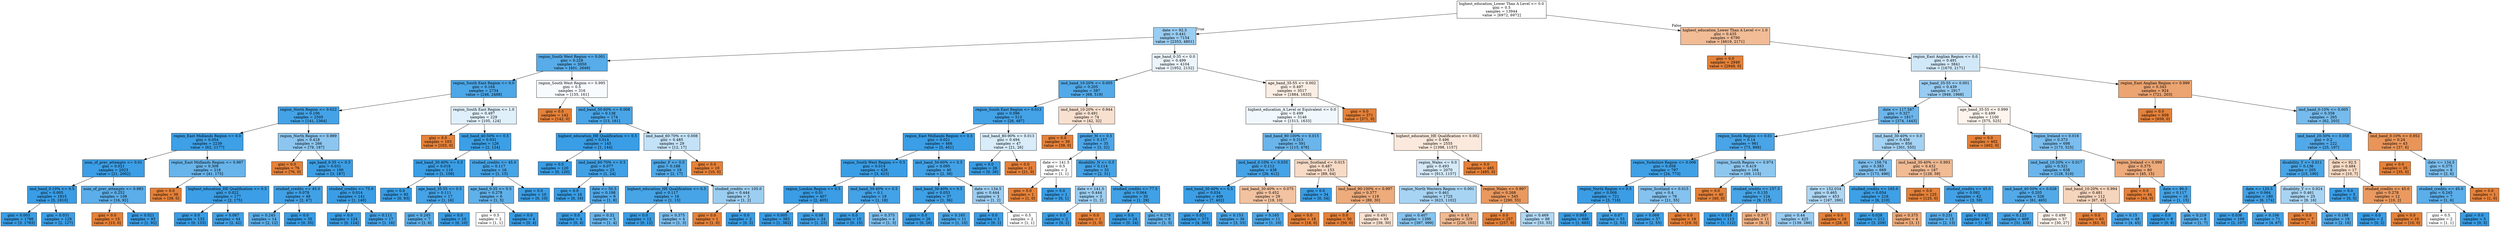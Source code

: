 digraph Tree {
node [shape=box, style="filled", color="black"] ;
0 [label="highest_education_Lower Than A Level <= 0.0\ngini = 0.5\nsamples = 13944\nvalue = [6972, 6972]", fillcolor="#e5813900"] ;
1 [label="date <= 92.5\ngini = 0.441\nsamples = 7154\nvalue = [2353, 4801]", fillcolor="#399de582"] ;
0 -> 1 [labeldistance=2.5, labelangle=45, headlabel="True"] ;
2 [label="region_South West Region <= 0.001\ngini = 0.228\nsamples = 3050\nvalue = [401, 2649]", fillcolor="#399de5d8"] ;
1 -> 2 ;
3 [label="region_South East Region <= 0.0\ngini = 0.164\nsamples = 2734\nvalue = [246, 2488]", fillcolor="#399de5e6"] ;
2 -> 3 ;
4 [label="region_North Region <= 0.022\ngini = 0.106\nsamples = 2505\nvalue = [141, 2364]", fillcolor="#399de5f0"] ;
3 -> 4 ;
5 [label="region_East Midlands Region <= 0.0\ngini = 0.054\nsamples = 2239\nvalue = [62, 2177]", fillcolor="#399de5f8"] ;
4 -> 5 ;
6 [label="num_of_prev_attempts <= 0.01\ngini = 0.021\nsamples = 2023\nvalue = [21, 2002]", fillcolor="#399de5fc"] ;
5 -> 6 ;
7 [label="imd_band_0-10% <= 0.5\ngini = 0.005\nsamples = 1915\nvalue = [5, 1910]", fillcolor="#399de5fe"] ;
6 -> 7 ;
8 [label="gini = 0.003\nsamples = 1786\nvalue = [3, 1783]", fillcolor="#399de5ff"] ;
7 -> 8 ;
9 [label="gini = 0.031\nsamples = 129\nvalue = [2, 127]", fillcolor="#399de5fb"] ;
7 -> 9 ;
10 [label="num_of_prev_attempts <= 0.983\ngini = 0.252\nsamples = 108\nvalue = [16, 92]", fillcolor="#399de5d3"] ;
6 -> 10 ;
11 [label="gini = 0.0\nsamples = 15\nvalue = [15, 0]", fillcolor="#e58139ff"] ;
10 -> 11 ;
12 [label="gini = 0.021\nsamples = 93\nvalue = [1, 92]", fillcolor="#399de5fc"] ;
10 -> 12 ;
13 [label="region_East Midlands Region <= 0.987\ngini = 0.308\nsamples = 216\nvalue = [41, 175]", fillcolor="#399de5c3"] ;
5 -> 13 ;
14 [label="gini = 0.0\nsamples = 39\nvalue = [39, 0]", fillcolor="#e58139ff"] ;
13 -> 14 ;
15 [label="highest_education_HE Qualification <= 0.5\ngini = 0.022\nsamples = 177\nvalue = [2, 175]", fillcolor="#399de5fc"] ;
13 -> 15 ;
16 [label="gini = 0.0\nsamples = 133\nvalue = [0, 133]", fillcolor="#399de5ff"] ;
15 -> 16 ;
17 [label="gini = 0.087\nsamples = 44\nvalue = [2, 42]", fillcolor="#399de5f3"] ;
15 -> 17 ;
18 [label="region_North Region <= 0.989\ngini = 0.418\nsamples = 266\nvalue = [79, 187]", fillcolor="#399de593"] ;
4 -> 18 ;
19 [label="gini = 0.0\nsamples = 76\nvalue = [76, 0]", fillcolor="#e58139ff"] ;
18 -> 19 ;
20 [label="age_band_0-35 <= 0.5\ngini = 0.031\nsamples = 190\nvalue = [3, 187]", fillcolor="#399de5fb"] ;
18 -> 20 ;
21 [label="studied_credits <= 45.0\ngini = 0.078\nsamples = 49\nvalue = [2, 47]", fillcolor="#399de5f4"] ;
20 -> 21 ;
22 [label="gini = 0.245\nsamples = 14\nvalue = [2, 12]", fillcolor="#399de5d4"] ;
21 -> 22 ;
23 [label="gini = 0.0\nsamples = 35\nvalue = [0, 35]", fillcolor="#399de5ff"] ;
21 -> 23 ;
24 [label="studied_credits <= 75.0\ngini = 0.014\nsamples = 141\nvalue = [1, 140]", fillcolor="#399de5fd"] ;
20 -> 24 ;
25 [label="gini = 0.0\nsamples = 124\nvalue = [0, 124]", fillcolor="#399de5ff"] ;
24 -> 25 ;
26 [label="gini = 0.111\nsamples = 17\nvalue = [1, 16]", fillcolor="#399de5ef"] ;
24 -> 26 ;
27 [label="region_South East Region <= 1.0\ngini = 0.497\nsamples = 229\nvalue = [105, 124]", fillcolor="#399de527"] ;
3 -> 27 ;
28 [label="gini = 0.0\nsamples = 103\nvalue = [103, 0]", fillcolor="#e58139ff"] ;
27 -> 28 ;
29 [label="imd_band_40-50% <= 0.5\ngini = 0.031\nsamples = 126\nvalue = [2, 124]", fillcolor="#399de5fb"] ;
27 -> 29 ;
30 [label="imd_band_30-40% <= 0.5\ngini = 0.018\nsamples = 110\nvalue = [1, 109]", fillcolor="#399de5fd"] ;
29 -> 30 ;
31 [label="gini = 0.0\nsamples = 93\nvalue = [0, 93]", fillcolor="#399de5ff"] ;
30 -> 31 ;
32 [label="age_band_35-55 <= 0.5\ngini = 0.111\nsamples = 17\nvalue = [1, 16]", fillcolor="#399de5ef"] ;
30 -> 32 ;
33 [label="gini = 0.245\nsamples = 7\nvalue = [1, 6]", fillcolor="#399de5d4"] ;
32 -> 33 ;
34 [label="gini = 0.0\nsamples = 10\nvalue = [0, 10]", fillcolor="#399de5ff"] ;
32 -> 34 ;
35 [label="studied_credits <= 45.0\ngini = 0.117\nsamples = 16\nvalue = [1, 15]", fillcolor="#399de5ee"] ;
29 -> 35 ;
36 [label="age_band_0-35 <= 0.5\ngini = 0.278\nsamples = 6\nvalue = [1, 5]", fillcolor="#399de5cc"] ;
35 -> 36 ;
37 [label="gini = 0.5\nsamples = 2\nvalue = [1, 1]", fillcolor="#e5813900"] ;
36 -> 37 ;
38 [label="gini = 0.0\nsamples = 4\nvalue = [0, 4]", fillcolor="#399de5ff"] ;
36 -> 38 ;
39 [label="gini = 0.0\nsamples = 10\nvalue = [0, 10]", fillcolor="#399de5ff"] ;
35 -> 39 ;
40 [label="region_South West Region <= 0.995\ngini = 0.5\nsamples = 316\nvalue = [155, 161]", fillcolor="#399de50a"] ;
2 -> 40 ;
41 [label="gini = 0.0\nsamples = 142\nvalue = [142, 0]", fillcolor="#e58139ff"] ;
40 -> 41 ;
42 [label="imd_band_50-60% <= 0.008\ngini = 0.138\nsamples = 174\nvalue = [13, 161]", fillcolor="#399de5ea"] ;
40 -> 42 ;
43 [label="highest_education_HE Qualification <= 0.5\ngini = 0.014\nsamples = 145\nvalue = [1, 144]", fillcolor="#399de5fd"] ;
42 -> 43 ;
44 [label="gini = 0.0\nsamples = 120\nvalue = [0, 120]", fillcolor="#399de5ff"] ;
43 -> 44 ;
45 [label="imd_band_60-70% <= 0.5\ngini = 0.077\nsamples = 25\nvalue = [1, 24]", fillcolor="#399de5f4"] ;
43 -> 45 ;
46 [label="gini = 0.0\nsamples = 16\nvalue = [0, 16]", fillcolor="#399de5ff"] ;
45 -> 46 ;
47 [label="date <= 50.5\ngini = 0.198\nsamples = 9\nvalue = [1, 8]", fillcolor="#399de5df"] ;
45 -> 47 ;
48 [label="gini = 0.0\nsamples = 4\nvalue = [0, 4]", fillcolor="#399de5ff"] ;
47 -> 48 ;
49 [label="gini = 0.32\nsamples = 5\nvalue = [1, 4]", fillcolor="#399de5bf"] ;
47 -> 49 ;
50 [label="imd_band_60-70% <= 0.008\ngini = 0.485\nsamples = 29\nvalue = [12, 17]", fillcolor="#399de54b"] ;
42 -> 50 ;
51 [label="gender_F <= 0.5\ngini = 0.188\nsamples = 19\nvalue = [2, 17]", fillcolor="#399de5e1"] ;
50 -> 51 ;
52 [label="highest_education_HE Qualification <= 0.5\ngini = 0.117\nsamples = 16\nvalue = [1, 15]", fillcolor="#399de5ee"] ;
51 -> 52 ;
53 [label="gini = 0.0\nsamples = 12\nvalue = [0, 12]", fillcolor="#399de5ff"] ;
52 -> 53 ;
54 [label="gini = 0.375\nsamples = 4\nvalue = [1, 3]", fillcolor="#399de5aa"] ;
52 -> 54 ;
55 [label="studied_credits <= 105.0\ngini = 0.444\nsamples = 3\nvalue = [1, 2]", fillcolor="#399de57f"] ;
51 -> 55 ;
56 [label="gini = 0.0\nsamples = 1\nvalue = [1, 0]", fillcolor="#e58139ff"] ;
55 -> 56 ;
57 [label="gini = 0.0\nsamples = 2\nvalue = [0, 2]", fillcolor="#399de5ff"] ;
55 -> 57 ;
58 [label="gini = 0.0\nsamples = 10\nvalue = [10, 0]", fillcolor="#e58139ff"] ;
50 -> 58 ;
59 [label="age_band_0-35 <= 0.0\ngini = 0.499\nsamples = 4104\nvalue = [1952, 2152]", fillcolor="#399de518"] ;
1 -> 59 ;
60 [label="imd_band_10-20% <= 0.005\ngini = 0.205\nsamples = 587\nvalue = [68, 519]", fillcolor="#399de5de"] ;
59 -> 60 ;
61 [label="region_South East Region <= 0.013\ngini = 0.096\nsamples = 513\nvalue = [26, 487]", fillcolor="#399de5f1"] ;
60 -> 61 ;
62 [label="region_East Midlands Region <= 0.5\ngini = 0.021\nsamples = 466\nvalue = [5, 461]", fillcolor="#399de5fc"] ;
61 -> 62 ;
63 [label="region_South West Region <= 0.5\ngini = 0.014\nsamples = 426\nvalue = [3, 423]", fillcolor="#399de5fd"] ;
62 -> 63 ;
64 [label="region_London Region <= 0.5\ngini = 0.01\nsamples = 407\nvalue = [2, 405]", fillcolor="#399de5fe"] ;
63 -> 64 ;
65 [label="gini = 0.005\nsamples = 383\nvalue = [1, 382]", fillcolor="#399de5fe"] ;
64 -> 65 ;
66 [label="gini = 0.08\nsamples = 24\nvalue = [1, 23]", fillcolor="#399de5f4"] ;
64 -> 66 ;
67 [label="imd_band_30-40% <= 0.5\ngini = 0.1\nsamples = 19\nvalue = [1, 18]", fillcolor="#399de5f1"] ;
63 -> 67 ;
68 [label="gini = 0.0\nsamples = 15\nvalue = [0, 15]", fillcolor="#399de5ff"] ;
67 -> 68 ;
69 [label="gini = 0.375\nsamples = 4\nvalue = [1, 3]", fillcolor="#399de5aa"] ;
67 -> 69 ;
70 [label="imd_band_50-60% <= 0.5\ngini = 0.095\nsamples = 40\nvalue = [2, 38]", fillcolor="#399de5f2"] ;
62 -> 70 ;
71 [label="imd_band_30-40% <= 0.5\ngini = 0.053\nsamples = 37\nvalue = [1, 36]", fillcolor="#399de5f8"] ;
70 -> 71 ;
72 [label="gini = 0.0\nsamples = 26\nvalue = [0, 26]", fillcolor="#399de5ff"] ;
71 -> 72 ;
73 [label="gini = 0.165\nsamples = 11\nvalue = [1, 10]", fillcolor="#399de5e6"] ;
71 -> 73 ;
74 [label="date <= 134.5\ngini = 0.444\nsamples = 3\nvalue = [1, 2]", fillcolor="#399de57f"] ;
70 -> 74 ;
75 [label="gini = 0.0\nsamples = 1\nvalue = [0, 1]", fillcolor="#399de5ff"] ;
74 -> 75 ;
76 [label="gini = 0.5\nsamples = 2\nvalue = [1, 1]", fillcolor="#e5813900"] ;
74 -> 76 ;
77 [label="imd_band_80-90% <= 0.013\ngini = 0.494\nsamples = 47\nvalue = [21, 26]", fillcolor="#399de531"] ;
61 -> 77 ;
78 [label="gini = 0.0\nsamples = 26\nvalue = [0, 26]", fillcolor="#399de5ff"] ;
77 -> 78 ;
79 [label="gini = 0.0\nsamples = 21\nvalue = [21, 0]", fillcolor="#e58139ff"] ;
77 -> 79 ;
80 [label="imd_band_10-20% <= 0.944\ngini = 0.491\nsamples = 74\nvalue = [42, 32]", fillcolor="#e581393d"] ;
60 -> 80 ;
81 [label="gini = 0.0\nsamples = 39\nvalue = [39, 0]", fillcolor="#e58139ff"] ;
80 -> 81 ;
82 [label="gender_M <= 0.5\ngini = 0.157\nsamples = 35\nvalue = [3, 32]", fillcolor="#399de5e7"] ;
80 -> 82 ;
83 [label="date <= 141.5\ngini = 0.5\nsamples = 2\nvalue = [1, 1]", fillcolor="#e5813900"] ;
82 -> 83 ;
84 [label="gini = 0.0\nsamples = 1\nvalue = [1, 0]", fillcolor="#e58139ff"] ;
83 -> 84 ;
85 [label="gini = 0.0\nsamples = 1\nvalue = [0, 1]", fillcolor="#399de5ff"] ;
83 -> 85 ;
86 [label="disability_N <= 0.5\ngini = 0.114\nsamples = 33\nvalue = [2, 31]", fillcolor="#399de5ef"] ;
82 -> 86 ;
87 [label="date <= 141.5\ngini = 0.444\nsamples = 3\nvalue = [1, 2]", fillcolor="#399de57f"] ;
86 -> 87 ;
88 [label="gini = 0.0\nsamples = 2\nvalue = [0, 2]", fillcolor="#399de5ff"] ;
87 -> 88 ;
89 [label="gini = 0.0\nsamples = 1\nvalue = [1, 0]", fillcolor="#e58139ff"] ;
87 -> 89 ;
90 [label="studied_credits <= 77.5\ngini = 0.064\nsamples = 30\nvalue = [1, 29]", fillcolor="#399de5f6"] ;
86 -> 90 ;
91 [label="gini = 0.0\nsamples = 24\nvalue = [0, 24]", fillcolor="#399de5ff"] ;
90 -> 91 ;
92 [label="gini = 0.278\nsamples = 6\nvalue = [1, 5]", fillcolor="#399de5cc"] ;
90 -> 92 ;
93 [label="age_band_35-55 <= 0.002\ngini = 0.497\nsamples = 3517\nvalue = [1884, 1633]", fillcolor="#e5813922"] ;
59 -> 93 ;
94 [label="highest_education_A Level or Equivalent <= 0.0\ngini = 0.499\nsamples = 3146\nvalue = [1513, 1633]", fillcolor="#399de513"] ;
93 -> 94 ;
95 [label="imd_band_90-100% <= 0.015\ngini = 0.313\nsamples = 591\nvalue = [115, 476]", fillcolor="#399de5c1"] ;
94 -> 95 ;
96 [label="imd_band_0-10% <= 0.035\ngini = 0.112\nsamples = 438\nvalue = [26, 412]", fillcolor="#399de5ef"] ;
95 -> 96 ;
97 [label="imd_band_30-40% <= 0.5\ngini = 0.034\nsamples = 409\nvalue = [7, 402]", fillcolor="#399de5fb"] ;
96 -> 97 ;
98 [label="gini = 0.021\nsamples = 373\nvalue = [4, 369]", fillcolor="#399de5fc"] ;
97 -> 98 ;
99 [label="gini = 0.153\nsamples = 36\nvalue = [3, 33]", fillcolor="#399de5e8"] ;
97 -> 99 ;
100 [label="imd_band_30-40% <= 0.075\ngini = 0.452\nsamples = 29\nvalue = [19, 10]", fillcolor="#e5813979"] ;
96 -> 100 ;
101 [label="gini = 0.165\nsamples = 11\nvalue = [1, 10]", fillcolor="#399de5e6"] ;
100 -> 101 ;
102 [label="gini = 0.0\nsamples = 18\nvalue = [18, 0]", fillcolor="#e58139ff"] ;
100 -> 102 ;
103 [label="region_Scotland <= 0.015\ngini = 0.487\nsamples = 153\nvalue = [89, 64]", fillcolor="#e5813948"] ;
95 -> 103 ;
104 [label="gini = 0.0\nsamples = 34\nvalue = [0, 34]", fillcolor="#399de5ff"] ;
103 -> 104 ;
105 [label="imd_band_90-100% <= 0.997\ngini = 0.377\nsamples = 119\nvalue = [89, 30]", fillcolor="#e58139a9"] ;
103 -> 105 ;
106 [label="gini = 0.0\nsamples = 50\nvalue = [50, 0]", fillcolor="#e58139ff"] ;
105 -> 106 ;
107 [label="gini = 0.491\nsamples = 69\nvalue = [39, 30]", fillcolor="#e581393b"] ;
105 -> 107 ;
108 [label="highest_education_HE Qualification <= 0.002\ngini = 0.496\nsamples = 2555\nvalue = [1398, 1157]", fillcolor="#e581392c"] ;
94 -> 108 ;
109 [label="region_Wales <= 0.0\ngini = 0.493\nsamples = 2070\nvalue = [913, 1157]", fillcolor="#399de536"] ;
108 -> 109 ;
110 [label="region_North Western Region <= 0.001\ngini = 0.461\nsamples = 1725\nvalue = [623, 1102]", fillcolor="#399de56f"] ;
109 -> 110 ;
111 [label="gini = 0.407\nsamples = 1396\nvalue = [397, 999]", fillcolor="#399de59a"] ;
110 -> 111 ;
112 [label="gini = 0.43\nsamples = 329\nvalue = [226, 103]", fillcolor="#e581398b"] ;
110 -> 112 ;
113 [label="region_Wales <= 0.997\ngini = 0.268\nsamples = 345\nvalue = [290, 55]", fillcolor="#e58139cf"] ;
109 -> 113 ;
114 [label="gini = 0.0\nsamples = 257\nvalue = [257, 0]", fillcolor="#e58139ff"] ;
113 -> 114 ;
115 [label="gini = 0.469\nsamples = 88\nvalue = [33, 55]", fillcolor="#399de566"] ;
113 -> 115 ;
116 [label="gini = 0.0\nsamples = 485\nvalue = [485, 0]", fillcolor="#e58139ff"] ;
108 -> 116 ;
117 [label="gini = 0.0\nsamples = 371\nvalue = [371, 0]", fillcolor="#e58139ff"] ;
93 -> 117 ;
118 [label="highest_education_Lower Than A Level <= 1.0\ngini = 0.435\nsamples = 6790\nvalue = [4619, 2171]", fillcolor="#e5813987"] ;
0 -> 118 [labeldistance=2.5, labelangle=-45, headlabel="False"] ;
119 [label="gini = 0.0\nsamples = 2949\nvalue = [2949, 0]", fillcolor="#e58139ff"] ;
118 -> 119 ;
120 [label="region_East Anglian Region <= 0.0\ngini = 0.491\nsamples = 3841\nvalue = [1670, 2171]", fillcolor="#399de53b"] ;
118 -> 120 ;
121 [label="age_band_35-55 <= 0.001\ngini = 0.439\nsamples = 2917\nvalue = [949, 1968]", fillcolor="#399de584"] ;
120 -> 121 ;
122 [label="date <= 117.587\ngini = 0.327\nsamples = 1817\nvalue = [374, 1443]", fillcolor="#399de5bd"] ;
121 -> 122 ;
123 [label="region_South Region <= 0.01\ngini = 0.14\nsamples = 961\nvalue = [73, 888]", fillcolor="#399de5ea"] ;
122 -> 123 ;
124 [label="region_Yorkshire Region <= 0.006\ngini = 0.058\nsamples = 797\nvalue = [24, 773]", fillcolor="#399de5f7"] ;
123 -> 124 ;
125 [label="region_North Region <= 0.5\ngini = 0.008\nsamples = 721\nvalue = [3, 718]", fillcolor="#399de5fe"] ;
124 -> 125 ;
126 [label="gini = 0.003\nsamples = 666\nvalue = [1, 665]", fillcolor="#399de5ff"] ;
125 -> 126 ;
127 [label="gini = 0.07\nsamples = 55\nvalue = [2, 53]", fillcolor="#399de5f5"] ;
125 -> 127 ;
128 [label="region_Scotland <= 0.015\ngini = 0.4\nsamples = 76\nvalue = [21, 55]", fillcolor="#399de59e"] ;
124 -> 128 ;
129 [label="gini = 0.068\nsamples = 57\nvalue = [2, 55]", fillcolor="#399de5f6"] ;
128 -> 129 ;
130 [label="gini = 0.0\nsamples = 19\nvalue = [19, 0]", fillcolor="#e58139ff"] ;
128 -> 130 ;
131 [label="region_South Region <= 0.974\ngini = 0.419\nsamples = 164\nvalue = [49, 115]", fillcolor="#399de592"] ;
123 -> 131 ;
132 [label="gini = 0.0\nsamples = 40\nvalue = [40, 0]", fillcolor="#e58139ff"] ;
131 -> 132 ;
133 [label="studied_credits <= 157.5\ngini = 0.135\nsamples = 124\nvalue = [9, 115]", fillcolor="#399de5eb"] ;
131 -> 133 ;
134 [label="gini = 0.018\nsamples = 113\nvalue = [1, 112]", fillcolor="#399de5fd"] ;
133 -> 134 ;
135 [label="gini = 0.397\nsamples = 11\nvalue = [8, 3]", fillcolor="#e581399f"] ;
133 -> 135 ;
136 [label="imd_band_30-40% <= 0.0\ngini = 0.456\nsamples = 856\nvalue = [301, 555]", fillcolor="#399de575"] ;
122 -> 136 ;
137 [label="date <= 158.74\ngini = 0.383\nsamples = 669\nvalue = [173, 496]", fillcolor="#399de5a6"] ;
136 -> 137 ;
138 [label="date <= 152.034\ngini = 0.465\nsamples = 453\nvalue = [167, 286]", fillcolor="#399de56a"] ;
137 -> 138 ;
139 [label="gini = 0.44\nsamples = 425\nvalue = [139, 286]", fillcolor="#399de583"] ;
138 -> 139 ;
140 [label="gini = 0.0\nsamples = 28\nvalue = [28, 0]", fillcolor="#e58139ff"] ;
138 -> 140 ;
141 [label="studied_credits <= 165.0\ngini = 0.054\nsamples = 216\nvalue = [6, 210]", fillcolor="#399de5f8"] ;
137 -> 141 ;
142 [label="gini = 0.028\nsamples = 212\nvalue = [3, 209]", fillcolor="#399de5fb"] ;
141 -> 142 ;
143 [label="gini = 0.375\nsamples = 4\nvalue = [3, 1]", fillcolor="#e58139aa"] ;
141 -> 143 ;
144 [label="imd_band_30-40% <= 0.993\ngini = 0.432\nsamples = 187\nvalue = [128, 59]", fillcolor="#e5813989"] ;
136 -> 144 ;
145 [label="gini = 0.0\nsamples = 125\nvalue = [125, 0]", fillcolor="#e58139ff"] ;
144 -> 145 ;
146 [label="studied_credits <= 45.0\ngini = 0.092\nsamples = 62\nvalue = [3, 59]", fillcolor="#399de5f2"] ;
144 -> 146 ;
147 [label="gini = 0.231\nsamples = 15\nvalue = [2, 13]", fillcolor="#399de5d8"] ;
146 -> 147 ;
148 [label="gini = 0.042\nsamples = 47\nvalue = [1, 46]", fillcolor="#399de5f9"] ;
146 -> 148 ;
149 [label="age_band_35-55 <= 0.999\ngini = 0.499\nsamples = 1100\nvalue = [575, 525]", fillcolor="#e5813916"] ;
121 -> 149 ;
150 [label="gini = 0.0\nsamples = 402\nvalue = [402, 0]", fillcolor="#e58139ff"] ;
149 -> 150 ;
151 [label="region_Ireland <= 0.016\ngini = 0.373\nsamples = 698\nvalue = [173, 525]", fillcolor="#399de5ab"] ;
149 -> 151 ;
152 [label="imd_band_10-20% <= 0.017\ngini = 0.321\nsamples = 638\nvalue = [128, 510]", fillcolor="#399de5bf"] ;
151 -> 152 ;
153 [label="imd_band_40-50% <= 0.028\ngini = 0.205\nsamples = 526\nvalue = [61, 465]", fillcolor="#399de5de"] ;
152 -> 153 ;
154 [label="gini = 0.123\nsamples = 469\nvalue = [31, 438]", fillcolor="#399de5ed"] ;
153 -> 154 ;
155 [label="gini = 0.499\nsamples = 57\nvalue = [30, 27]", fillcolor="#e5813919"] ;
153 -> 155 ;
156 [label="imd_band_10-20% <= 0.994\ngini = 0.481\nsamples = 112\nvalue = [67, 45]", fillcolor="#e5813954"] ;
152 -> 156 ;
157 [label="gini = 0.0\nsamples = 63\nvalue = [63, 0]", fillcolor="#e58139ff"] ;
156 -> 157 ;
158 [label="gini = 0.15\nsamples = 49\nvalue = [4, 45]", fillcolor="#399de5e8"] ;
156 -> 158 ;
159 [label="region_Ireland <= 0.999\ngini = 0.375\nsamples = 60\nvalue = [45, 15]", fillcolor="#e58139aa"] ;
151 -> 159 ;
160 [label="gini = 0.0\nsamples = 44\nvalue = [44, 0]", fillcolor="#e58139ff"] ;
159 -> 160 ;
161 [label="date <= 96.0\ngini = 0.117\nsamples = 16\nvalue = [1, 15]", fillcolor="#399de5ee"] ;
159 -> 161 ;
162 [label="gini = 0.0\nsamples = 8\nvalue = [0, 8]", fillcolor="#399de5ff"] ;
161 -> 162 ;
163 [label="gini = 0.219\nsamples = 8\nvalue = [1, 7]", fillcolor="#399de5db"] ;
161 -> 163 ;
164 [label="region_East Anglian Region <= 0.999\ngini = 0.343\nsamples = 924\nvalue = [721, 203]", fillcolor="#e58139b7"] ;
120 -> 164 ;
165 [label="gini = 0.0\nsamples = 659\nvalue = [659, 0]", fillcolor="#e58139ff"] ;
164 -> 165 ;
166 [label="imd_band_0-10% <= 0.005\ngini = 0.358\nsamples = 265\nvalue = [62, 203]", fillcolor="#399de5b1"] ;
164 -> 166 ;
167 [label="imd_band_20-30% <= 0.058\ngini = 0.2\nsamples = 222\nvalue = [25, 197]", fillcolor="#399de5df"] ;
166 -> 167 ;
168 [label="disability_Y <= 0.011\ngini = 0.136\nsamples = 205\nvalue = [15, 190]", fillcolor="#399de5eb"] ;
167 -> 168 ;
169 [label="date <= 120.5\ngini = 0.064\nsamples = 180\nvalue = [6, 174]", fillcolor="#399de5f6"] ;
168 -> 169 ;
170 [label="gini = 0.036\nsamples = 109\nvalue = [2, 107]", fillcolor="#399de5fa"] ;
169 -> 170 ;
171 [label="gini = 0.106\nsamples = 71\nvalue = [4, 67]", fillcolor="#399de5f0"] ;
169 -> 171 ;
172 [label="disability_Y <= 0.924\ngini = 0.461\nsamples = 25\nvalue = [9, 16]", fillcolor="#399de570"] ;
168 -> 172 ;
173 [label="gini = 0.0\nsamples = 7\nvalue = [7, 0]", fillcolor="#e58139ff"] ;
172 -> 173 ;
174 [label="gini = 0.198\nsamples = 18\nvalue = [2, 16]", fillcolor="#399de5df"] ;
172 -> 174 ;
175 [label="date <= 92.5\ngini = 0.484\nsamples = 17\nvalue = [10, 7]", fillcolor="#e581394d"] ;
167 -> 175 ;
176 [label="gini = 0.0\nsamples = 5\nvalue = [0, 5]", fillcolor="#399de5ff"] ;
175 -> 176 ;
177 [label="studied_credits <= 45.0\ngini = 0.278\nsamples = 12\nvalue = [10, 2]", fillcolor="#e58139cc"] ;
175 -> 177 ;
178 [label="gini = 0.0\nsamples = 2\nvalue = [0, 2]", fillcolor="#399de5ff"] ;
177 -> 178 ;
179 [label="gini = 0.0\nsamples = 10\nvalue = [10, 0]", fillcolor="#e58139ff"] ;
177 -> 179 ;
180 [label="imd_band_0-10% <= 0.952\ngini = 0.24\nsamples = 43\nvalue = [37, 6]", fillcolor="#e58139d6"] ;
166 -> 180 ;
181 [label="gini = 0.0\nsamples = 35\nvalue = [35, 0]", fillcolor="#e58139ff"] ;
180 -> 181 ;
182 [label="date <= 134.5\ngini = 0.375\nsamples = 8\nvalue = [2, 6]", fillcolor="#399de5aa"] ;
180 -> 182 ;
183 [label="studied_credits <= 45.0\ngini = 0.245\nsamples = 7\nvalue = [1, 6]", fillcolor="#399de5d4"] ;
182 -> 183 ;
184 [label="gini = 0.5\nsamples = 2\nvalue = [1, 1]", fillcolor="#e5813900"] ;
183 -> 184 ;
185 [label="gini = 0.0\nsamples = 5\nvalue = [0, 5]", fillcolor="#399de5ff"] ;
183 -> 185 ;
186 [label="gini = 0.0\nsamples = 1\nvalue = [1, 0]", fillcolor="#e58139ff"] ;
182 -> 186 ;
}